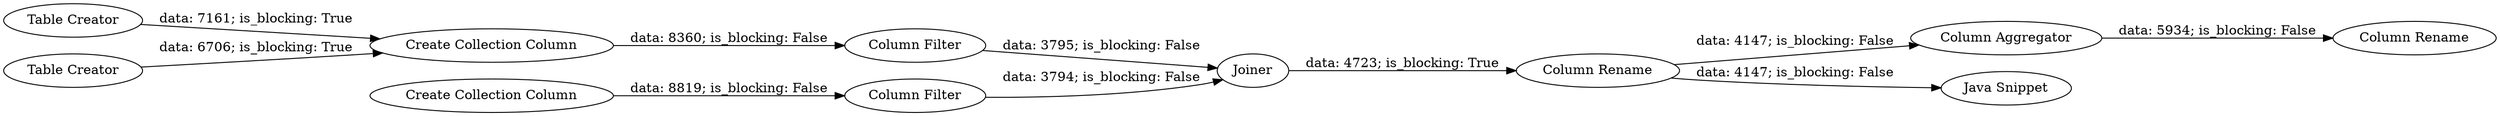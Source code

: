 digraph {
	"-1406516925116090339_106" [label="Table Creator"]
	"-1406516925116090339_113" [label="Column Rename"]
	"-2386063903477290479_110" [label="Column Filter"]
	"-2386063903477290479_111" [label="Column Filter"]
	"-1406516925116090339_107" [label="Table Creator"]
	"-2386063903477290479_109" [label="Create Collection Column"]
	"-2386063903477290479_112" [label=Joiner]
	"-1406516925116090339_132" [label="Column Rename"]
	"-1406516925116090339_129" [label="Column Aggregator"]
	"-2386063903477290479_108" [label="Create Collection Column"]
	"-1406516925116090339_135" [label="Java Snippet"]
	"-1406516925116090339_107" -> "-2386063903477290479_109" [label="data: 6706; is_blocking: True"]
	"-2386063903477290479_111" -> "-2386063903477290479_112" [label="data: 3795; is_blocking: False"]
	"-2386063903477290479_108" -> "-2386063903477290479_110" [label="data: 8819; is_blocking: False"]
	"-2386063903477290479_109" -> "-2386063903477290479_111" [label="data: 8360; is_blocking: False"]
	"-2386063903477290479_112" -> "-1406516925116090339_113" [label="data: 4723; is_blocking: True"]
	"-1406516925116090339_129" -> "-1406516925116090339_132" [label="data: 5934; is_blocking: False"]
	"-1406516925116090339_113" -> "-1406516925116090339_129" [label="data: 4147; is_blocking: False"]
	"-2386063903477290479_110" -> "-2386063903477290479_112" [label="data: 3794; is_blocking: False"]
	"-1406516925116090339_106" -> "-2386063903477290479_109" [label="data: 7161; is_blocking: True"]
	"-1406516925116090339_113" -> "-1406516925116090339_135" [label="data: 4147; is_blocking: False"]
	rankdir=LR
}
